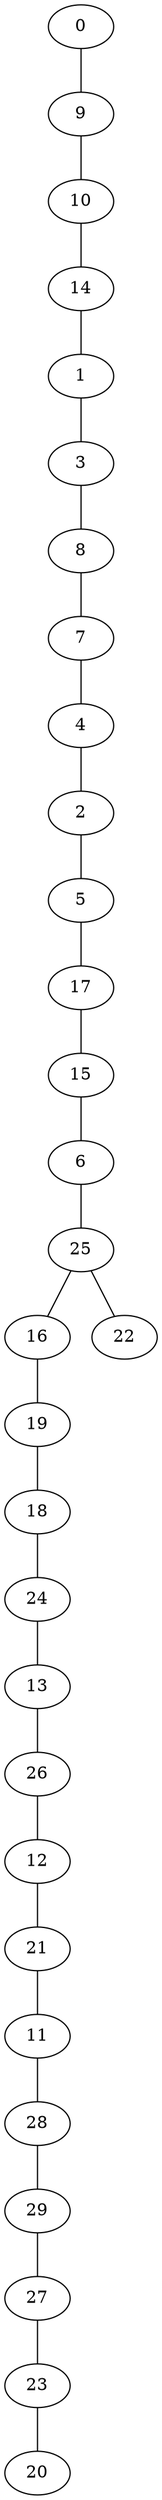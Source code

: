graph {
0  [Label = "0 (0.00)"]
9  [Label = "9 (0.00)"]
10  [Label = "10 (0.00)"]
14  [Label = "14 (0.00)"]
1  [Label = "1 (0.00)"]
3  [Label = "3 (0.00)"]
8  [Label = "8 (0.00)"]
7  [Label = "7 (0.00)"]
4  [Label = "4 (0.00)"]
2  [Label = "2 (0.00)"]
5  [Label = "5 (0.00)"]
17  [Label = "17 (0.00)"]
15  [Label = "15 (0.00)"]
6  [Label = "6 (0.00)"]
25  [Label = "25 (0.00)"]
16  [Label = "16 (0.00)"]
19  [Label = "19 (0.00)"]
18  [Label = "18 (0.00)"]
24  [Label = "24 (0.00)"]
13  [Label = "13 (0.00)"]
26  [Label = "26 (0.00)"]
12  [Label = "12 (0.00)"]
21  [Label = "21 (0.00)"]
11  [Label = "11 (0.00)"]
28  [Label = "28 (0.00)"]
29  [Label = "29 (0.00)"]
27  [Label = "27 (0.00)"]
23  [Label = "23 (0.00)"]
20  [Label = "20 (0.00)"]
22  [Label = "22 (0.00)"]

0--9  [Label = "0.00"]
9--10  [Label = "0.00"]
10--14  [Label = "0.00"]
14--1  [Label = "0.00"]
1--3  [Label = "0.00"]
3--8  [Label = "0.00"]
8--7  [Label = "0.00"]
7--4  [Label = "0.00"]
4--2  [Label = "0.00"]
2--5  [Label = "0.00"]
5--17  [Label = "0.00"]
17--15  [Label = "0.00"]
15--6  [Label = "0.00"]
6--25  [Label = "0.00"]
25--16  [Label = "0.00"]
16--19  [Label = "0.00"]
19--18  [Label = "0.00"]
18--24  [Label = "0.00"]
24--13  [Label = "0.00"]
13--26  [Label = "0.00"]
26--12  [Label = "0.00"]
12--21  [Label = "0.00"]
21--11  [Label = "0.00"]
11--28  [Label = "0.00"]
28--29  [Label = "0.00"]
29--27  [Label = "0.00"]
27--23  [Label = "0.00"]
23--20  [Label = "0.00"]
25--22  [Label = "0.00"]
}
